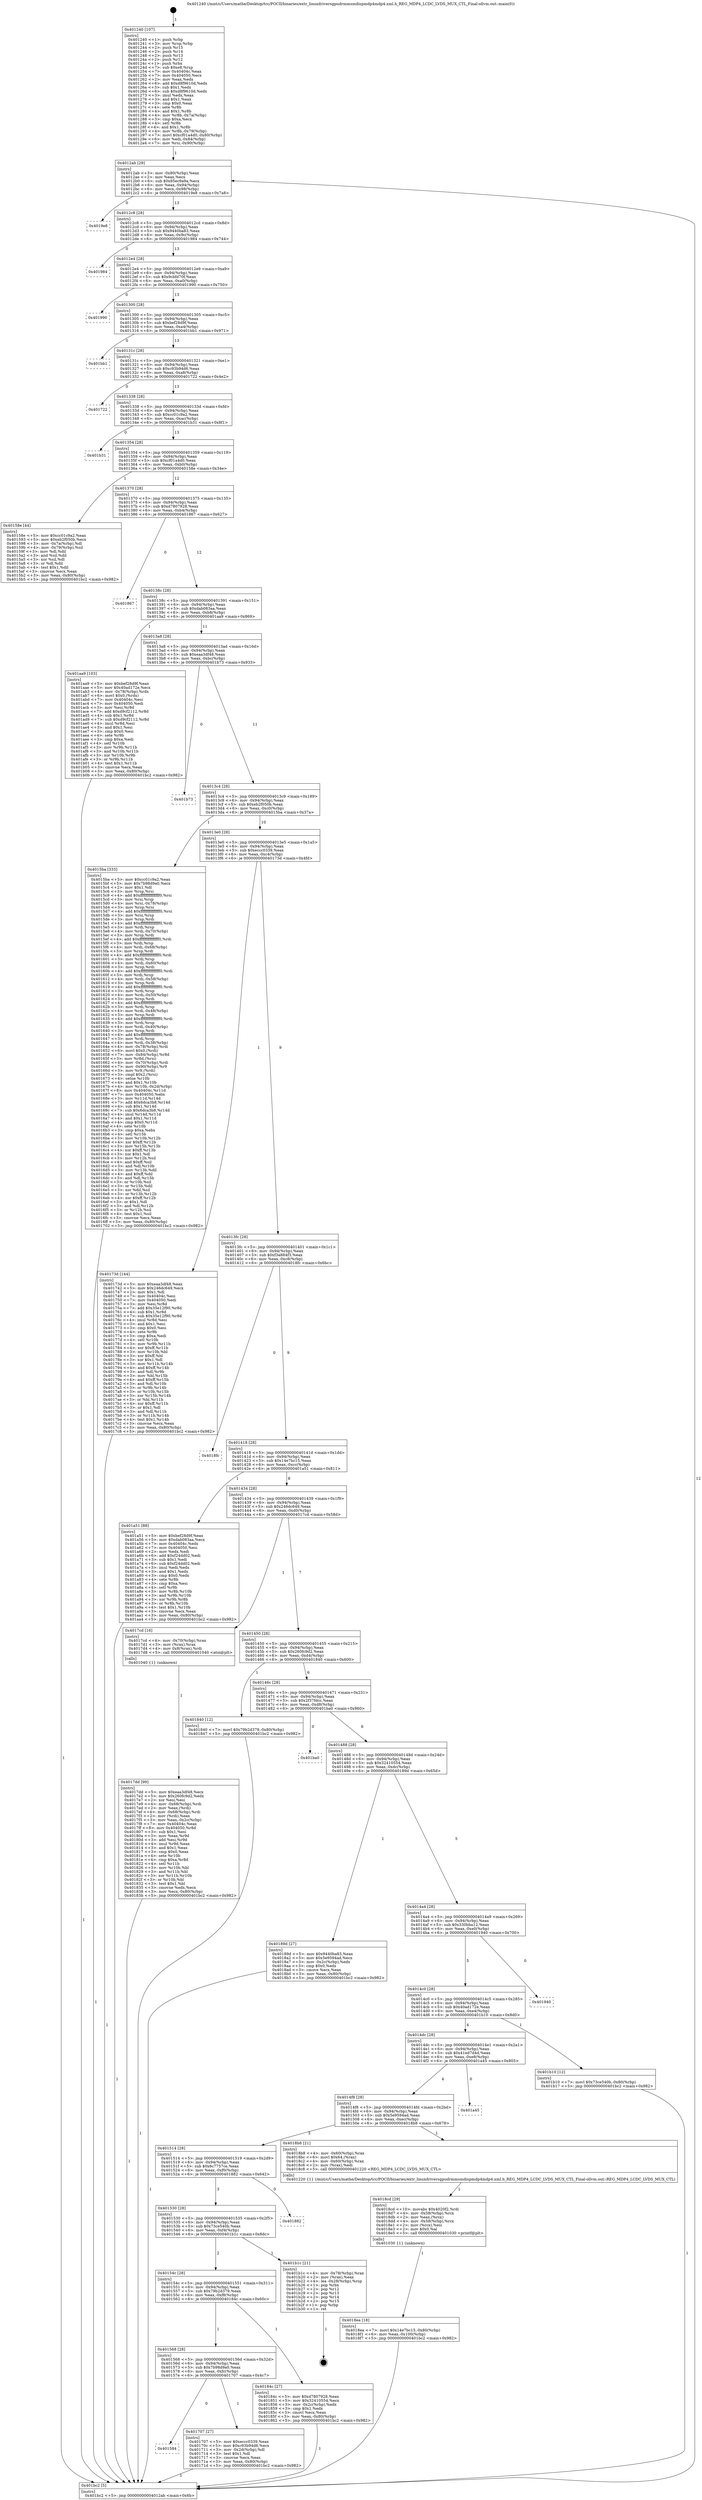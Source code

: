 digraph "0x401240" {
  label = "0x401240 (/mnt/c/Users/mathe/Desktop/tcc/POCII/binaries/extr_linuxdriversgpudrmmsmdispmdp4mdp4.xml.h_REG_MDP4_LCDC_LVDS_MUX_CTL_Final-ollvm.out::main(0))"
  labelloc = "t"
  node[shape=record]

  Entry [label="",width=0.3,height=0.3,shape=circle,fillcolor=black,style=filled]
  "0x4012ab" [label="{
     0x4012ab [29]\l
     | [instrs]\l
     &nbsp;&nbsp;0x4012ab \<+3\>: mov -0x80(%rbp),%eax\l
     &nbsp;&nbsp;0x4012ae \<+2\>: mov %eax,%ecx\l
     &nbsp;&nbsp;0x4012b0 \<+6\>: sub $0x85ec9a9a,%ecx\l
     &nbsp;&nbsp;0x4012b6 \<+6\>: mov %eax,-0x94(%rbp)\l
     &nbsp;&nbsp;0x4012bc \<+6\>: mov %ecx,-0x98(%rbp)\l
     &nbsp;&nbsp;0x4012c2 \<+6\>: je 00000000004019e8 \<main+0x7a8\>\l
  }"]
  "0x4019e8" [label="{
     0x4019e8\l
  }", style=dashed]
  "0x4012c8" [label="{
     0x4012c8 [28]\l
     | [instrs]\l
     &nbsp;&nbsp;0x4012c8 \<+5\>: jmp 00000000004012cd \<main+0x8d\>\l
     &nbsp;&nbsp;0x4012cd \<+6\>: mov -0x94(%rbp),%eax\l
     &nbsp;&nbsp;0x4012d3 \<+5\>: sub $0x9440ba83,%eax\l
     &nbsp;&nbsp;0x4012d8 \<+6\>: mov %eax,-0x9c(%rbp)\l
     &nbsp;&nbsp;0x4012de \<+6\>: je 0000000000401984 \<main+0x744\>\l
  }"]
  Exit [label="",width=0.3,height=0.3,shape=circle,fillcolor=black,style=filled,peripheries=2]
  "0x401984" [label="{
     0x401984\l
  }", style=dashed]
  "0x4012e4" [label="{
     0x4012e4 [28]\l
     | [instrs]\l
     &nbsp;&nbsp;0x4012e4 \<+5\>: jmp 00000000004012e9 \<main+0xa9\>\l
     &nbsp;&nbsp;0x4012e9 \<+6\>: mov -0x94(%rbp),%eax\l
     &nbsp;&nbsp;0x4012ef \<+5\>: sub $0x9cbfd70f,%eax\l
     &nbsp;&nbsp;0x4012f4 \<+6\>: mov %eax,-0xa0(%rbp)\l
     &nbsp;&nbsp;0x4012fa \<+6\>: je 0000000000401990 \<main+0x750\>\l
  }"]
  "0x4018ea" [label="{
     0x4018ea [18]\l
     | [instrs]\l
     &nbsp;&nbsp;0x4018ea \<+7\>: movl $0x14e7bc15,-0x80(%rbp)\l
     &nbsp;&nbsp;0x4018f1 \<+6\>: mov %eax,-0x100(%rbp)\l
     &nbsp;&nbsp;0x4018f7 \<+5\>: jmp 0000000000401bc2 \<main+0x982\>\l
  }"]
  "0x401990" [label="{
     0x401990\l
  }", style=dashed]
  "0x401300" [label="{
     0x401300 [28]\l
     | [instrs]\l
     &nbsp;&nbsp;0x401300 \<+5\>: jmp 0000000000401305 \<main+0xc5\>\l
     &nbsp;&nbsp;0x401305 \<+6\>: mov -0x94(%rbp),%eax\l
     &nbsp;&nbsp;0x40130b \<+5\>: sub $0xbef28d9f,%eax\l
     &nbsp;&nbsp;0x401310 \<+6\>: mov %eax,-0xa4(%rbp)\l
     &nbsp;&nbsp;0x401316 \<+6\>: je 0000000000401bb1 \<main+0x971\>\l
  }"]
  "0x4018cd" [label="{
     0x4018cd [29]\l
     | [instrs]\l
     &nbsp;&nbsp;0x4018cd \<+10\>: movabs $0x4020f2,%rdi\l
     &nbsp;&nbsp;0x4018d7 \<+4\>: mov -0x58(%rbp),%rcx\l
     &nbsp;&nbsp;0x4018db \<+2\>: mov %eax,(%rcx)\l
     &nbsp;&nbsp;0x4018dd \<+4\>: mov -0x58(%rbp),%rcx\l
     &nbsp;&nbsp;0x4018e1 \<+2\>: mov (%rcx),%esi\l
     &nbsp;&nbsp;0x4018e3 \<+2\>: mov $0x0,%al\l
     &nbsp;&nbsp;0x4018e5 \<+5\>: call 0000000000401030 \<printf@plt\>\l
     | [calls]\l
     &nbsp;&nbsp;0x401030 \{1\} (unknown)\l
  }"]
  "0x401bb1" [label="{
     0x401bb1\l
  }", style=dashed]
  "0x40131c" [label="{
     0x40131c [28]\l
     | [instrs]\l
     &nbsp;&nbsp;0x40131c \<+5\>: jmp 0000000000401321 \<main+0xe1\>\l
     &nbsp;&nbsp;0x401321 \<+6\>: mov -0x94(%rbp),%eax\l
     &nbsp;&nbsp;0x401327 \<+5\>: sub $0xc93b94d6,%eax\l
     &nbsp;&nbsp;0x40132c \<+6\>: mov %eax,-0xa8(%rbp)\l
     &nbsp;&nbsp;0x401332 \<+6\>: je 0000000000401722 \<main+0x4e2\>\l
  }"]
  "0x4017dd" [label="{
     0x4017dd [99]\l
     | [instrs]\l
     &nbsp;&nbsp;0x4017dd \<+5\>: mov $0xeaa3df48,%ecx\l
     &nbsp;&nbsp;0x4017e2 \<+5\>: mov $0x260fc9d2,%edx\l
     &nbsp;&nbsp;0x4017e7 \<+2\>: xor %esi,%esi\l
     &nbsp;&nbsp;0x4017e9 \<+4\>: mov -0x68(%rbp),%rdi\l
     &nbsp;&nbsp;0x4017ed \<+2\>: mov %eax,(%rdi)\l
     &nbsp;&nbsp;0x4017ef \<+4\>: mov -0x68(%rbp),%rdi\l
     &nbsp;&nbsp;0x4017f3 \<+2\>: mov (%rdi),%eax\l
     &nbsp;&nbsp;0x4017f5 \<+3\>: mov %eax,-0x2c(%rbp)\l
     &nbsp;&nbsp;0x4017f8 \<+7\>: mov 0x40404c,%eax\l
     &nbsp;&nbsp;0x4017ff \<+8\>: mov 0x404050,%r8d\l
     &nbsp;&nbsp;0x401807 \<+3\>: sub $0x1,%esi\l
     &nbsp;&nbsp;0x40180a \<+3\>: mov %eax,%r9d\l
     &nbsp;&nbsp;0x40180d \<+3\>: add %esi,%r9d\l
     &nbsp;&nbsp;0x401810 \<+4\>: imul %r9d,%eax\l
     &nbsp;&nbsp;0x401814 \<+3\>: and $0x1,%eax\l
     &nbsp;&nbsp;0x401817 \<+3\>: cmp $0x0,%eax\l
     &nbsp;&nbsp;0x40181a \<+4\>: sete %r10b\l
     &nbsp;&nbsp;0x40181e \<+4\>: cmp $0xa,%r8d\l
     &nbsp;&nbsp;0x401822 \<+4\>: setl %r11b\l
     &nbsp;&nbsp;0x401826 \<+3\>: mov %r10b,%bl\l
     &nbsp;&nbsp;0x401829 \<+3\>: and %r11b,%bl\l
     &nbsp;&nbsp;0x40182c \<+3\>: xor %r11b,%r10b\l
     &nbsp;&nbsp;0x40182f \<+3\>: or %r10b,%bl\l
     &nbsp;&nbsp;0x401832 \<+3\>: test $0x1,%bl\l
     &nbsp;&nbsp;0x401835 \<+3\>: cmovne %edx,%ecx\l
     &nbsp;&nbsp;0x401838 \<+3\>: mov %ecx,-0x80(%rbp)\l
     &nbsp;&nbsp;0x40183b \<+5\>: jmp 0000000000401bc2 \<main+0x982\>\l
  }"]
  "0x401722" [label="{
     0x401722\l
  }", style=dashed]
  "0x401338" [label="{
     0x401338 [28]\l
     | [instrs]\l
     &nbsp;&nbsp;0x401338 \<+5\>: jmp 000000000040133d \<main+0xfd\>\l
     &nbsp;&nbsp;0x40133d \<+6\>: mov -0x94(%rbp),%eax\l
     &nbsp;&nbsp;0x401343 \<+5\>: sub $0xcc01c9a2,%eax\l
     &nbsp;&nbsp;0x401348 \<+6\>: mov %eax,-0xac(%rbp)\l
     &nbsp;&nbsp;0x40134e \<+6\>: je 0000000000401b31 \<main+0x8f1\>\l
  }"]
  "0x401584" [label="{
     0x401584\l
  }", style=dashed]
  "0x401b31" [label="{
     0x401b31\l
  }", style=dashed]
  "0x401354" [label="{
     0x401354 [28]\l
     | [instrs]\l
     &nbsp;&nbsp;0x401354 \<+5\>: jmp 0000000000401359 \<main+0x119\>\l
     &nbsp;&nbsp;0x401359 \<+6\>: mov -0x94(%rbp),%eax\l
     &nbsp;&nbsp;0x40135f \<+5\>: sub $0xcf01a4d0,%eax\l
     &nbsp;&nbsp;0x401364 \<+6\>: mov %eax,-0xb0(%rbp)\l
     &nbsp;&nbsp;0x40136a \<+6\>: je 000000000040158e \<main+0x34e\>\l
  }"]
  "0x401707" [label="{
     0x401707 [27]\l
     | [instrs]\l
     &nbsp;&nbsp;0x401707 \<+5\>: mov $0xeccc0339,%eax\l
     &nbsp;&nbsp;0x40170c \<+5\>: mov $0xc93b94d6,%ecx\l
     &nbsp;&nbsp;0x401711 \<+3\>: mov -0x2d(%rbp),%dl\l
     &nbsp;&nbsp;0x401714 \<+3\>: test $0x1,%dl\l
     &nbsp;&nbsp;0x401717 \<+3\>: cmovne %ecx,%eax\l
     &nbsp;&nbsp;0x40171a \<+3\>: mov %eax,-0x80(%rbp)\l
     &nbsp;&nbsp;0x40171d \<+5\>: jmp 0000000000401bc2 \<main+0x982\>\l
  }"]
  "0x40158e" [label="{
     0x40158e [44]\l
     | [instrs]\l
     &nbsp;&nbsp;0x40158e \<+5\>: mov $0xcc01c9a2,%eax\l
     &nbsp;&nbsp;0x401593 \<+5\>: mov $0xeb2f050b,%ecx\l
     &nbsp;&nbsp;0x401598 \<+3\>: mov -0x7a(%rbp),%dl\l
     &nbsp;&nbsp;0x40159b \<+4\>: mov -0x79(%rbp),%sil\l
     &nbsp;&nbsp;0x40159f \<+3\>: mov %dl,%dil\l
     &nbsp;&nbsp;0x4015a2 \<+3\>: and %sil,%dil\l
     &nbsp;&nbsp;0x4015a5 \<+3\>: xor %sil,%dl\l
     &nbsp;&nbsp;0x4015a8 \<+3\>: or %dl,%dil\l
     &nbsp;&nbsp;0x4015ab \<+4\>: test $0x1,%dil\l
     &nbsp;&nbsp;0x4015af \<+3\>: cmovne %ecx,%eax\l
     &nbsp;&nbsp;0x4015b2 \<+3\>: mov %eax,-0x80(%rbp)\l
     &nbsp;&nbsp;0x4015b5 \<+5\>: jmp 0000000000401bc2 \<main+0x982\>\l
  }"]
  "0x401370" [label="{
     0x401370 [28]\l
     | [instrs]\l
     &nbsp;&nbsp;0x401370 \<+5\>: jmp 0000000000401375 \<main+0x135\>\l
     &nbsp;&nbsp;0x401375 \<+6\>: mov -0x94(%rbp),%eax\l
     &nbsp;&nbsp;0x40137b \<+5\>: sub $0xd7807928,%eax\l
     &nbsp;&nbsp;0x401380 \<+6\>: mov %eax,-0xb4(%rbp)\l
     &nbsp;&nbsp;0x401386 \<+6\>: je 0000000000401867 \<main+0x627\>\l
  }"]
  "0x401bc2" [label="{
     0x401bc2 [5]\l
     | [instrs]\l
     &nbsp;&nbsp;0x401bc2 \<+5\>: jmp 00000000004012ab \<main+0x6b\>\l
  }"]
  "0x401240" [label="{
     0x401240 [107]\l
     | [instrs]\l
     &nbsp;&nbsp;0x401240 \<+1\>: push %rbp\l
     &nbsp;&nbsp;0x401241 \<+3\>: mov %rsp,%rbp\l
     &nbsp;&nbsp;0x401244 \<+2\>: push %r15\l
     &nbsp;&nbsp;0x401246 \<+2\>: push %r14\l
     &nbsp;&nbsp;0x401248 \<+2\>: push %r13\l
     &nbsp;&nbsp;0x40124a \<+2\>: push %r12\l
     &nbsp;&nbsp;0x40124c \<+1\>: push %rbx\l
     &nbsp;&nbsp;0x40124d \<+7\>: sub $0xe8,%rsp\l
     &nbsp;&nbsp;0x401254 \<+7\>: mov 0x40404c,%eax\l
     &nbsp;&nbsp;0x40125b \<+7\>: mov 0x404050,%ecx\l
     &nbsp;&nbsp;0x401262 \<+2\>: mov %eax,%edx\l
     &nbsp;&nbsp;0x401264 \<+6\>: add $0xd8f9610d,%edx\l
     &nbsp;&nbsp;0x40126a \<+3\>: sub $0x1,%edx\l
     &nbsp;&nbsp;0x40126d \<+6\>: sub $0xd8f9610d,%edx\l
     &nbsp;&nbsp;0x401273 \<+3\>: imul %edx,%eax\l
     &nbsp;&nbsp;0x401276 \<+3\>: and $0x1,%eax\l
     &nbsp;&nbsp;0x401279 \<+3\>: cmp $0x0,%eax\l
     &nbsp;&nbsp;0x40127c \<+4\>: sete %r8b\l
     &nbsp;&nbsp;0x401280 \<+4\>: and $0x1,%r8b\l
     &nbsp;&nbsp;0x401284 \<+4\>: mov %r8b,-0x7a(%rbp)\l
     &nbsp;&nbsp;0x401288 \<+3\>: cmp $0xa,%ecx\l
     &nbsp;&nbsp;0x40128b \<+4\>: setl %r8b\l
     &nbsp;&nbsp;0x40128f \<+4\>: and $0x1,%r8b\l
     &nbsp;&nbsp;0x401293 \<+4\>: mov %r8b,-0x79(%rbp)\l
     &nbsp;&nbsp;0x401297 \<+7\>: movl $0xcf01a4d0,-0x80(%rbp)\l
     &nbsp;&nbsp;0x40129e \<+6\>: mov %edi,-0x84(%rbp)\l
     &nbsp;&nbsp;0x4012a4 \<+7\>: mov %rsi,-0x90(%rbp)\l
  }"]
  "0x401568" [label="{
     0x401568 [28]\l
     | [instrs]\l
     &nbsp;&nbsp;0x401568 \<+5\>: jmp 000000000040156d \<main+0x32d\>\l
     &nbsp;&nbsp;0x40156d \<+6\>: mov -0x94(%rbp),%eax\l
     &nbsp;&nbsp;0x401573 \<+5\>: sub $0x7b98d9a0,%eax\l
     &nbsp;&nbsp;0x401578 \<+6\>: mov %eax,-0xfc(%rbp)\l
     &nbsp;&nbsp;0x40157e \<+6\>: je 0000000000401707 \<main+0x4c7\>\l
  }"]
  "0x401867" [label="{
     0x401867\l
  }", style=dashed]
  "0x40138c" [label="{
     0x40138c [28]\l
     | [instrs]\l
     &nbsp;&nbsp;0x40138c \<+5\>: jmp 0000000000401391 \<main+0x151\>\l
     &nbsp;&nbsp;0x401391 \<+6\>: mov -0x94(%rbp),%eax\l
     &nbsp;&nbsp;0x401397 \<+5\>: sub $0xdab083aa,%eax\l
     &nbsp;&nbsp;0x40139c \<+6\>: mov %eax,-0xb8(%rbp)\l
     &nbsp;&nbsp;0x4013a2 \<+6\>: je 0000000000401aa9 \<main+0x869\>\l
  }"]
  "0x40184c" [label="{
     0x40184c [27]\l
     | [instrs]\l
     &nbsp;&nbsp;0x40184c \<+5\>: mov $0xd7807928,%eax\l
     &nbsp;&nbsp;0x401851 \<+5\>: mov $0x32410554,%ecx\l
     &nbsp;&nbsp;0x401856 \<+3\>: mov -0x2c(%rbp),%edx\l
     &nbsp;&nbsp;0x401859 \<+3\>: cmp $0x1,%edx\l
     &nbsp;&nbsp;0x40185c \<+3\>: cmovl %ecx,%eax\l
     &nbsp;&nbsp;0x40185f \<+3\>: mov %eax,-0x80(%rbp)\l
     &nbsp;&nbsp;0x401862 \<+5\>: jmp 0000000000401bc2 \<main+0x982\>\l
  }"]
  "0x401aa9" [label="{
     0x401aa9 [103]\l
     | [instrs]\l
     &nbsp;&nbsp;0x401aa9 \<+5\>: mov $0xbef28d9f,%eax\l
     &nbsp;&nbsp;0x401aae \<+5\>: mov $0x40ad172e,%ecx\l
     &nbsp;&nbsp;0x401ab3 \<+4\>: mov -0x78(%rbp),%rdx\l
     &nbsp;&nbsp;0x401ab7 \<+6\>: movl $0x0,(%rdx)\l
     &nbsp;&nbsp;0x401abd \<+7\>: mov 0x40404c,%esi\l
     &nbsp;&nbsp;0x401ac4 \<+7\>: mov 0x404050,%edi\l
     &nbsp;&nbsp;0x401acb \<+3\>: mov %esi,%r8d\l
     &nbsp;&nbsp;0x401ace \<+7\>: add $0xd9cf2112,%r8d\l
     &nbsp;&nbsp;0x401ad5 \<+4\>: sub $0x1,%r8d\l
     &nbsp;&nbsp;0x401ad9 \<+7\>: sub $0xd9cf2112,%r8d\l
     &nbsp;&nbsp;0x401ae0 \<+4\>: imul %r8d,%esi\l
     &nbsp;&nbsp;0x401ae4 \<+3\>: and $0x1,%esi\l
     &nbsp;&nbsp;0x401ae7 \<+3\>: cmp $0x0,%esi\l
     &nbsp;&nbsp;0x401aea \<+4\>: sete %r9b\l
     &nbsp;&nbsp;0x401aee \<+3\>: cmp $0xa,%edi\l
     &nbsp;&nbsp;0x401af1 \<+4\>: setl %r10b\l
     &nbsp;&nbsp;0x401af5 \<+3\>: mov %r9b,%r11b\l
     &nbsp;&nbsp;0x401af8 \<+3\>: and %r10b,%r11b\l
     &nbsp;&nbsp;0x401afb \<+3\>: xor %r10b,%r9b\l
     &nbsp;&nbsp;0x401afe \<+3\>: or %r9b,%r11b\l
     &nbsp;&nbsp;0x401b01 \<+4\>: test $0x1,%r11b\l
     &nbsp;&nbsp;0x401b05 \<+3\>: cmovne %ecx,%eax\l
     &nbsp;&nbsp;0x401b08 \<+3\>: mov %eax,-0x80(%rbp)\l
     &nbsp;&nbsp;0x401b0b \<+5\>: jmp 0000000000401bc2 \<main+0x982\>\l
  }"]
  "0x4013a8" [label="{
     0x4013a8 [28]\l
     | [instrs]\l
     &nbsp;&nbsp;0x4013a8 \<+5\>: jmp 00000000004013ad \<main+0x16d\>\l
     &nbsp;&nbsp;0x4013ad \<+6\>: mov -0x94(%rbp),%eax\l
     &nbsp;&nbsp;0x4013b3 \<+5\>: sub $0xeaa3df48,%eax\l
     &nbsp;&nbsp;0x4013b8 \<+6\>: mov %eax,-0xbc(%rbp)\l
     &nbsp;&nbsp;0x4013be \<+6\>: je 0000000000401b73 \<main+0x933\>\l
  }"]
  "0x40154c" [label="{
     0x40154c [28]\l
     | [instrs]\l
     &nbsp;&nbsp;0x40154c \<+5\>: jmp 0000000000401551 \<main+0x311\>\l
     &nbsp;&nbsp;0x401551 \<+6\>: mov -0x94(%rbp),%eax\l
     &nbsp;&nbsp;0x401557 \<+5\>: sub $0x79b2d379,%eax\l
     &nbsp;&nbsp;0x40155c \<+6\>: mov %eax,-0xf8(%rbp)\l
     &nbsp;&nbsp;0x401562 \<+6\>: je 000000000040184c \<main+0x60c\>\l
  }"]
  "0x401b73" [label="{
     0x401b73\l
  }", style=dashed]
  "0x4013c4" [label="{
     0x4013c4 [28]\l
     | [instrs]\l
     &nbsp;&nbsp;0x4013c4 \<+5\>: jmp 00000000004013c9 \<main+0x189\>\l
     &nbsp;&nbsp;0x4013c9 \<+6\>: mov -0x94(%rbp),%eax\l
     &nbsp;&nbsp;0x4013cf \<+5\>: sub $0xeb2f050b,%eax\l
     &nbsp;&nbsp;0x4013d4 \<+6\>: mov %eax,-0xc0(%rbp)\l
     &nbsp;&nbsp;0x4013da \<+6\>: je 00000000004015ba \<main+0x37a\>\l
  }"]
  "0x401b1c" [label="{
     0x401b1c [21]\l
     | [instrs]\l
     &nbsp;&nbsp;0x401b1c \<+4\>: mov -0x78(%rbp),%rax\l
     &nbsp;&nbsp;0x401b20 \<+2\>: mov (%rax),%eax\l
     &nbsp;&nbsp;0x401b22 \<+4\>: lea -0x28(%rbp),%rsp\l
     &nbsp;&nbsp;0x401b26 \<+1\>: pop %rbx\l
     &nbsp;&nbsp;0x401b27 \<+2\>: pop %r12\l
     &nbsp;&nbsp;0x401b29 \<+2\>: pop %r13\l
     &nbsp;&nbsp;0x401b2b \<+2\>: pop %r14\l
     &nbsp;&nbsp;0x401b2d \<+2\>: pop %r15\l
     &nbsp;&nbsp;0x401b2f \<+1\>: pop %rbp\l
     &nbsp;&nbsp;0x401b30 \<+1\>: ret\l
  }"]
  "0x4015ba" [label="{
     0x4015ba [333]\l
     | [instrs]\l
     &nbsp;&nbsp;0x4015ba \<+5\>: mov $0xcc01c9a2,%eax\l
     &nbsp;&nbsp;0x4015bf \<+5\>: mov $0x7b98d9a0,%ecx\l
     &nbsp;&nbsp;0x4015c4 \<+2\>: mov $0x1,%dl\l
     &nbsp;&nbsp;0x4015c6 \<+3\>: mov %rsp,%rsi\l
     &nbsp;&nbsp;0x4015c9 \<+4\>: add $0xfffffffffffffff0,%rsi\l
     &nbsp;&nbsp;0x4015cd \<+3\>: mov %rsi,%rsp\l
     &nbsp;&nbsp;0x4015d0 \<+4\>: mov %rsi,-0x78(%rbp)\l
     &nbsp;&nbsp;0x4015d4 \<+3\>: mov %rsp,%rsi\l
     &nbsp;&nbsp;0x4015d7 \<+4\>: add $0xfffffffffffffff0,%rsi\l
     &nbsp;&nbsp;0x4015db \<+3\>: mov %rsi,%rsp\l
     &nbsp;&nbsp;0x4015de \<+3\>: mov %rsp,%rdi\l
     &nbsp;&nbsp;0x4015e1 \<+4\>: add $0xfffffffffffffff0,%rdi\l
     &nbsp;&nbsp;0x4015e5 \<+3\>: mov %rdi,%rsp\l
     &nbsp;&nbsp;0x4015e8 \<+4\>: mov %rdi,-0x70(%rbp)\l
     &nbsp;&nbsp;0x4015ec \<+3\>: mov %rsp,%rdi\l
     &nbsp;&nbsp;0x4015ef \<+4\>: add $0xfffffffffffffff0,%rdi\l
     &nbsp;&nbsp;0x4015f3 \<+3\>: mov %rdi,%rsp\l
     &nbsp;&nbsp;0x4015f6 \<+4\>: mov %rdi,-0x68(%rbp)\l
     &nbsp;&nbsp;0x4015fa \<+3\>: mov %rsp,%rdi\l
     &nbsp;&nbsp;0x4015fd \<+4\>: add $0xfffffffffffffff0,%rdi\l
     &nbsp;&nbsp;0x401601 \<+3\>: mov %rdi,%rsp\l
     &nbsp;&nbsp;0x401604 \<+4\>: mov %rdi,-0x60(%rbp)\l
     &nbsp;&nbsp;0x401608 \<+3\>: mov %rsp,%rdi\l
     &nbsp;&nbsp;0x40160b \<+4\>: add $0xfffffffffffffff0,%rdi\l
     &nbsp;&nbsp;0x40160f \<+3\>: mov %rdi,%rsp\l
     &nbsp;&nbsp;0x401612 \<+4\>: mov %rdi,-0x58(%rbp)\l
     &nbsp;&nbsp;0x401616 \<+3\>: mov %rsp,%rdi\l
     &nbsp;&nbsp;0x401619 \<+4\>: add $0xfffffffffffffff0,%rdi\l
     &nbsp;&nbsp;0x40161d \<+3\>: mov %rdi,%rsp\l
     &nbsp;&nbsp;0x401620 \<+4\>: mov %rdi,-0x50(%rbp)\l
     &nbsp;&nbsp;0x401624 \<+3\>: mov %rsp,%rdi\l
     &nbsp;&nbsp;0x401627 \<+4\>: add $0xfffffffffffffff0,%rdi\l
     &nbsp;&nbsp;0x40162b \<+3\>: mov %rdi,%rsp\l
     &nbsp;&nbsp;0x40162e \<+4\>: mov %rdi,-0x48(%rbp)\l
     &nbsp;&nbsp;0x401632 \<+3\>: mov %rsp,%rdi\l
     &nbsp;&nbsp;0x401635 \<+4\>: add $0xfffffffffffffff0,%rdi\l
     &nbsp;&nbsp;0x401639 \<+3\>: mov %rdi,%rsp\l
     &nbsp;&nbsp;0x40163c \<+4\>: mov %rdi,-0x40(%rbp)\l
     &nbsp;&nbsp;0x401640 \<+3\>: mov %rsp,%rdi\l
     &nbsp;&nbsp;0x401643 \<+4\>: add $0xfffffffffffffff0,%rdi\l
     &nbsp;&nbsp;0x401647 \<+3\>: mov %rdi,%rsp\l
     &nbsp;&nbsp;0x40164a \<+4\>: mov %rdi,-0x38(%rbp)\l
     &nbsp;&nbsp;0x40164e \<+4\>: mov -0x78(%rbp),%rdi\l
     &nbsp;&nbsp;0x401652 \<+6\>: movl $0x0,(%rdi)\l
     &nbsp;&nbsp;0x401658 \<+7\>: mov -0x84(%rbp),%r8d\l
     &nbsp;&nbsp;0x40165f \<+3\>: mov %r8d,(%rsi)\l
     &nbsp;&nbsp;0x401662 \<+4\>: mov -0x70(%rbp),%rdi\l
     &nbsp;&nbsp;0x401666 \<+7\>: mov -0x90(%rbp),%r9\l
     &nbsp;&nbsp;0x40166d \<+3\>: mov %r9,(%rdi)\l
     &nbsp;&nbsp;0x401670 \<+3\>: cmpl $0x2,(%rsi)\l
     &nbsp;&nbsp;0x401673 \<+4\>: setne %r10b\l
     &nbsp;&nbsp;0x401677 \<+4\>: and $0x1,%r10b\l
     &nbsp;&nbsp;0x40167b \<+4\>: mov %r10b,-0x2d(%rbp)\l
     &nbsp;&nbsp;0x40167f \<+8\>: mov 0x40404c,%r11d\l
     &nbsp;&nbsp;0x401687 \<+7\>: mov 0x404050,%ebx\l
     &nbsp;&nbsp;0x40168e \<+3\>: mov %r11d,%r14d\l
     &nbsp;&nbsp;0x401691 \<+7\>: add $0x6dca3b8,%r14d\l
     &nbsp;&nbsp;0x401698 \<+4\>: sub $0x1,%r14d\l
     &nbsp;&nbsp;0x40169c \<+7\>: sub $0x6dca3b8,%r14d\l
     &nbsp;&nbsp;0x4016a3 \<+4\>: imul %r14d,%r11d\l
     &nbsp;&nbsp;0x4016a7 \<+4\>: and $0x1,%r11d\l
     &nbsp;&nbsp;0x4016ab \<+4\>: cmp $0x0,%r11d\l
     &nbsp;&nbsp;0x4016af \<+4\>: sete %r10b\l
     &nbsp;&nbsp;0x4016b3 \<+3\>: cmp $0xa,%ebx\l
     &nbsp;&nbsp;0x4016b6 \<+4\>: setl %r15b\l
     &nbsp;&nbsp;0x4016ba \<+3\>: mov %r10b,%r12b\l
     &nbsp;&nbsp;0x4016bd \<+4\>: xor $0xff,%r12b\l
     &nbsp;&nbsp;0x4016c1 \<+3\>: mov %r15b,%r13b\l
     &nbsp;&nbsp;0x4016c4 \<+4\>: xor $0xff,%r13b\l
     &nbsp;&nbsp;0x4016c8 \<+3\>: xor $0x1,%dl\l
     &nbsp;&nbsp;0x4016cb \<+3\>: mov %r12b,%sil\l
     &nbsp;&nbsp;0x4016ce \<+4\>: and $0xff,%sil\l
     &nbsp;&nbsp;0x4016d2 \<+3\>: and %dl,%r10b\l
     &nbsp;&nbsp;0x4016d5 \<+3\>: mov %r13b,%dil\l
     &nbsp;&nbsp;0x4016d8 \<+4\>: and $0xff,%dil\l
     &nbsp;&nbsp;0x4016dc \<+3\>: and %dl,%r15b\l
     &nbsp;&nbsp;0x4016df \<+3\>: or %r10b,%sil\l
     &nbsp;&nbsp;0x4016e2 \<+3\>: or %r15b,%dil\l
     &nbsp;&nbsp;0x4016e5 \<+3\>: xor %dil,%sil\l
     &nbsp;&nbsp;0x4016e8 \<+3\>: or %r13b,%r12b\l
     &nbsp;&nbsp;0x4016eb \<+4\>: xor $0xff,%r12b\l
     &nbsp;&nbsp;0x4016ef \<+3\>: or $0x1,%dl\l
     &nbsp;&nbsp;0x4016f2 \<+3\>: and %dl,%r12b\l
     &nbsp;&nbsp;0x4016f5 \<+3\>: or %r12b,%sil\l
     &nbsp;&nbsp;0x4016f8 \<+4\>: test $0x1,%sil\l
     &nbsp;&nbsp;0x4016fc \<+3\>: cmovne %ecx,%eax\l
     &nbsp;&nbsp;0x4016ff \<+3\>: mov %eax,-0x80(%rbp)\l
     &nbsp;&nbsp;0x401702 \<+5\>: jmp 0000000000401bc2 \<main+0x982\>\l
  }"]
  "0x4013e0" [label="{
     0x4013e0 [28]\l
     | [instrs]\l
     &nbsp;&nbsp;0x4013e0 \<+5\>: jmp 00000000004013e5 \<main+0x1a5\>\l
     &nbsp;&nbsp;0x4013e5 \<+6\>: mov -0x94(%rbp),%eax\l
     &nbsp;&nbsp;0x4013eb \<+5\>: sub $0xeccc0339,%eax\l
     &nbsp;&nbsp;0x4013f0 \<+6\>: mov %eax,-0xc4(%rbp)\l
     &nbsp;&nbsp;0x4013f6 \<+6\>: je 000000000040173d \<main+0x4fd\>\l
  }"]
  "0x401530" [label="{
     0x401530 [28]\l
     | [instrs]\l
     &nbsp;&nbsp;0x401530 \<+5\>: jmp 0000000000401535 \<main+0x2f5\>\l
     &nbsp;&nbsp;0x401535 \<+6\>: mov -0x94(%rbp),%eax\l
     &nbsp;&nbsp;0x40153b \<+5\>: sub $0x73ce540b,%eax\l
     &nbsp;&nbsp;0x401540 \<+6\>: mov %eax,-0xf4(%rbp)\l
     &nbsp;&nbsp;0x401546 \<+6\>: je 0000000000401b1c \<main+0x8dc\>\l
  }"]
  "0x401882" [label="{
     0x401882\l
  }", style=dashed]
  "0x40173d" [label="{
     0x40173d [144]\l
     | [instrs]\l
     &nbsp;&nbsp;0x40173d \<+5\>: mov $0xeaa3df48,%eax\l
     &nbsp;&nbsp;0x401742 \<+5\>: mov $0x246dc649,%ecx\l
     &nbsp;&nbsp;0x401747 \<+2\>: mov $0x1,%dl\l
     &nbsp;&nbsp;0x401749 \<+7\>: mov 0x40404c,%esi\l
     &nbsp;&nbsp;0x401750 \<+7\>: mov 0x404050,%edi\l
     &nbsp;&nbsp;0x401757 \<+3\>: mov %esi,%r8d\l
     &nbsp;&nbsp;0x40175a \<+7\>: add $0x35e12f90,%r8d\l
     &nbsp;&nbsp;0x401761 \<+4\>: sub $0x1,%r8d\l
     &nbsp;&nbsp;0x401765 \<+7\>: sub $0x35e12f90,%r8d\l
     &nbsp;&nbsp;0x40176c \<+4\>: imul %r8d,%esi\l
     &nbsp;&nbsp;0x401770 \<+3\>: and $0x1,%esi\l
     &nbsp;&nbsp;0x401773 \<+3\>: cmp $0x0,%esi\l
     &nbsp;&nbsp;0x401776 \<+4\>: sete %r9b\l
     &nbsp;&nbsp;0x40177a \<+3\>: cmp $0xa,%edi\l
     &nbsp;&nbsp;0x40177d \<+4\>: setl %r10b\l
     &nbsp;&nbsp;0x401781 \<+3\>: mov %r9b,%r11b\l
     &nbsp;&nbsp;0x401784 \<+4\>: xor $0xff,%r11b\l
     &nbsp;&nbsp;0x401788 \<+3\>: mov %r10b,%bl\l
     &nbsp;&nbsp;0x40178b \<+3\>: xor $0xff,%bl\l
     &nbsp;&nbsp;0x40178e \<+3\>: xor $0x1,%dl\l
     &nbsp;&nbsp;0x401791 \<+3\>: mov %r11b,%r14b\l
     &nbsp;&nbsp;0x401794 \<+4\>: and $0xff,%r14b\l
     &nbsp;&nbsp;0x401798 \<+3\>: and %dl,%r9b\l
     &nbsp;&nbsp;0x40179b \<+3\>: mov %bl,%r15b\l
     &nbsp;&nbsp;0x40179e \<+4\>: and $0xff,%r15b\l
     &nbsp;&nbsp;0x4017a2 \<+3\>: and %dl,%r10b\l
     &nbsp;&nbsp;0x4017a5 \<+3\>: or %r9b,%r14b\l
     &nbsp;&nbsp;0x4017a8 \<+3\>: or %r10b,%r15b\l
     &nbsp;&nbsp;0x4017ab \<+3\>: xor %r15b,%r14b\l
     &nbsp;&nbsp;0x4017ae \<+3\>: or %bl,%r11b\l
     &nbsp;&nbsp;0x4017b1 \<+4\>: xor $0xff,%r11b\l
     &nbsp;&nbsp;0x4017b5 \<+3\>: or $0x1,%dl\l
     &nbsp;&nbsp;0x4017b8 \<+3\>: and %dl,%r11b\l
     &nbsp;&nbsp;0x4017bb \<+3\>: or %r11b,%r14b\l
     &nbsp;&nbsp;0x4017be \<+4\>: test $0x1,%r14b\l
     &nbsp;&nbsp;0x4017c2 \<+3\>: cmovne %ecx,%eax\l
     &nbsp;&nbsp;0x4017c5 \<+3\>: mov %eax,-0x80(%rbp)\l
     &nbsp;&nbsp;0x4017c8 \<+5\>: jmp 0000000000401bc2 \<main+0x982\>\l
  }"]
  "0x4013fc" [label="{
     0x4013fc [28]\l
     | [instrs]\l
     &nbsp;&nbsp;0x4013fc \<+5\>: jmp 0000000000401401 \<main+0x1c1\>\l
     &nbsp;&nbsp;0x401401 \<+6\>: mov -0x94(%rbp),%eax\l
     &nbsp;&nbsp;0x401407 \<+5\>: sub $0xf3a884f3,%eax\l
     &nbsp;&nbsp;0x40140c \<+6\>: mov %eax,-0xc8(%rbp)\l
     &nbsp;&nbsp;0x401412 \<+6\>: je 00000000004018fc \<main+0x6bc\>\l
  }"]
  "0x401514" [label="{
     0x401514 [28]\l
     | [instrs]\l
     &nbsp;&nbsp;0x401514 \<+5\>: jmp 0000000000401519 \<main+0x2d9\>\l
     &nbsp;&nbsp;0x401519 \<+6\>: mov -0x94(%rbp),%eax\l
     &nbsp;&nbsp;0x40151f \<+5\>: sub $0x6c7757ce,%eax\l
     &nbsp;&nbsp;0x401524 \<+6\>: mov %eax,-0xf0(%rbp)\l
     &nbsp;&nbsp;0x40152a \<+6\>: je 0000000000401882 \<main+0x642\>\l
  }"]
  "0x4018fc" [label="{
     0x4018fc\l
  }", style=dashed]
  "0x401418" [label="{
     0x401418 [28]\l
     | [instrs]\l
     &nbsp;&nbsp;0x401418 \<+5\>: jmp 000000000040141d \<main+0x1dd\>\l
     &nbsp;&nbsp;0x40141d \<+6\>: mov -0x94(%rbp),%eax\l
     &nbsp;&nbsp;0x401423 \<+5\>: sub $0x14e7bc15,%eax\l
     &nbsp;&nbsp;0x401428 \<+6\>: mov %eax,-0xcc(%rbp)\l
     &nbsp;&nbsp;0x40142e \<+6\>: je 0000000000401a51 \<main+0x811\>\l
  }"]
  "0x4018b8" [label="{
     0x4018b8 [21]\l
     | [instrs]\l
     &nbsp;&nbsp;0x4018b8 \<+4\>: mov -0x60(%rbp),%rax\l
     &nbsp;&nbsp;0x4018bc \<+6\>: movl $0x64,(%rax)\l
     &nbsp;&nbsp;0x4018c2 \<+4\>: mov -0x60(%rbp),%rax\l
     &nbsp;&nbsp;0x4018c6 \<+2\>: mov (%rax),%edi\l
     &nbsp;&nbsp;0x4018c8 \<+5\>: call 0000000000401220 \<REG_MDP4_LCDC_LVDS_MUX_CTL\>\l
     | [calls]\l
     &nbsp;&nbsp;0x401220 \{1\} (/mnt/c/Users/mathe/Desktop/tcc/POCII/binaries/extr_linuxdriversgpudrmmsmdispmdp4mdp4.xml.h_REG_MDP4_LCDC_LVDS_MUX_CTL_Final-ollvm.out::REG_MDP4_LCDC_LVDS_MUX_CTL)\l
  }"]
  "0x401a51" [label="{
     0x401a51 [88]\l
     | [instrs]\l
     &nbsp;&nbsp;0x401a51 \<+5\>: mov $0xbef28d9f,%eax\l
     &nbsp;&nbsp;0x401a56 \<+5\>: mov $0xdab083aa,%ecx\l
     &nbsp;&nbsp;0x401a5b \<+7\>: mov 0x40404c,%edx\l
     &nbsp;&nbsp;0x401a62 \<+7\>: mov 0x404050,%esi\l
     &nbsp;&nbsp;0x401a69 \<+2\>: mov %edx,%edi\l
     &nbsp;&nbsp;0x401a6b \<+6\>: add $0xf24dd02,%edi\l
     &nbsp;&nbsp;0x401a71 \<+3\>: sub $0x1,%edi\l
     &nbsp;&nbsp;0x401a74 \<+6\>: sub $0xf24dd02,%edi\l
     &nbsp;&nbsp;0x401a7a \<+3\>: imul %edi,%edx\l
     &nbsp;&nbsp;0x401a7d \<+3\>: and $0x1,%edx\l
     &nbsp;&nbsp;0x401a80 \<+3\>: cmp $0x0,%edx\l
     &nbsp;&nbsp;0x401a83 \<+4\>: sete %r8b\l
     &nbsp;&nbsp;0x401a87 \<+3\>: cmp $0xa,%esi\l
     &nbsp;&nbsp;0x401a8a \<+4\>: setl %r9b\l
     &nbsp;&nbsp;0x401a8e \<+3\>: mov %r8b,%r10b\l
     &nbsp;&nbsp;0x401a91 \<+3\>: and %r9b,%r10b\l
     &nbsp;&nbsp;0x401a94 \<+3\>: xor %r9b,%r8b\l
     &nbsp;&nbsp;0x401a97 \<+3\>: or %r8b,%r10b\l
     &nbsp;&nbsp;0x401a9a \<+4\>: test $0x1,%r10b\l
     &nbsp;&nbsp;0x401a9e \<+3\>: cmovne %ecx,%eax\l
     &nbsp;&nbsp;0x401aa1 \<+3\>: mov %eax,-0x80(%rbp)\l
     &nbsp;&nbsp;0x401aa4 \<+5\>: jmp 0000000000401bc2 \<main+0x982\>\l
  }"]
  "0x401434" [label="{
     0x401434 [28]\l
     | [instrs]\l
     &nbsp;&nbsp;0x401434 \<+5\>: jmp 0000000000401439 \<main+0x1f9\>\l
     &nbsp;&nbsp;0x401439 \<+6\>: mov -0x94(%rbp),%eax\l
     &nbsp;&nbsp;0x40143f \<+5\>: sub $0x246dc649,%eax\l
     &nbsp;&nbsp;0x401444 \<+6\>: mov %eax,-0xd0(%rbp)\l
     &nbsp;&nbsp;0x40144a \<+6\>: je 00000000004017cd \<main+0x58d\>\l
  }"]
  "0x4014f8" [label="{
     0x4014f8 [28]\l
     | [instrs]\l
     &nbsp;&nbsp;0x4014f8 \<+5\>: jmp 00000000004014fd \<main+0x2bd\>\l
     &nbsp;&nbsp;0x4014fd \<+6\>: mov -0x94(%rbp),%eax\l
     &nbsp;&nbsp;0x401503 \<+5\>: sub $0x5e9594ad,%eax\l
     &nbsp;&nbsp;0x401508 \<+6\>: mov %eax,-0xec(%rbp)\l
     &nbsp;&nbsp;0x40150e \<+6\>: je 00000000004018b8 \<main+0x678\>\l
  }"]
  "0x4017cd" [label="{
     0x4017cd [16]\l
     | [instrs]\l
     &nbsp;&nbsp;0x4017cd \<+4\>: mov -0x70(%rbp),%rax\l
     &nbsp;&nbsp;0x4017d1 \<+3\>: mov (%rax),%rax\l
     &nbsp;&nbsp;0x4017d4 \<+4\>: mov 0x8(%rax),%rdi\l
     &nbsp;&nbsp;0x4017d8 \<+5\>: call 0000000000401040 \<atoi@plt\>\l
     | [calls]\l
     &nbsp;&nbsp;0x401040 \{1\} (unknown)\l
  }"]
  "0x401450" [label="{
     0x401450 [28]\l
     | [instrs]\l
     &nbsp;&nbsp;0x401450 \<+5\>: jmp 0000000000401455 \<main+0x215\>\l
     &nbsp;&nbsp;0x401455 \<+6\>: mov -0x94(%rbp),%eax\l
     &nbsp;&nbsp;0x40145b \<+5\>: sub $0x260fc9d2,%eax\l
     &nbsp;&nbsp;0x401460 \<+6\>: mov %eax,-0xd4(%rbp)\l
     &nbsp;&nbsp;0x401466 \<+6\>: je 0000000000401840 \<main+0x600\>\l
  }"]
  "0x401a45" [label="{
     0x401a45\l
  }", style=dashed]
  "0x401840" [label="{
     0x401840 [12]\l
     | [instrs]\l
     &nbsp;&nbsp;0x401840 \<+7\>: movl $0x79b2d379,-0x80(%rbp)\l
     &nbsp;&nbsp;0x401847 \<+5\>: jmp 0000000000401bc2 \<main+0x982\>\l
  }"]
  "0x40146c" [label="{
     0x40146c [28]\l
     | [instrs]\l
     &nbsp;&nbsp;0x40146c \<+5\>: jmp 0000000000401471 \<main+0x231\>\l
     &nbsp;&nbsp;0x401471 \<+6\>: mov -0x94(%rbp),%eax\l
     &nbsp;&nbsp;0x401477 \<+5\>: sub $0x2f37fdcc,%eax\l
     &nbsp;&nbsp;0x40147c \<+6\>: mov %eax,-0xd8(%rbp)\l
     &nbsp;&nbsp;0x401482 \<+6\>: je 0000000000401ba0 \<main+0x960\>\l
  }"]
  "0x4014dc" [label="{
     0x4014dc [28]\l
     | [instrs]\l
     &nbsp;&nbsp;0x4014dc \<+5\>: jmp 00000000004014e1 \<main+0x2a1\>\l
     &nbsp;&nbsp;0x4014e1 \<+6\>: mov -0x94(%rbp),%eax\l
     &nbsp;&nbsp;0x4014e7 \<+5\>: sub $0x41ed7d4d,%eax\l
     &nbsp;&nbsp;0x4014ec \<+6\>: mov %eax,-0xe8(%rbp)\l
     &nbsp;&nbsp;0x4014f2 \<+6\>: je 0000000000401a45 \<main+0x805\>\l
  }"]
  "0x401ba0" [label="{
     0x401ba0\l
  }", style=dashed]
  "0x401488" [label="{
     0x401488 [28]\l
     | [instrs]\l
     &nbsp;&nbsp;0x401488 \<+5\>: jmp 000000000040148d \<main+0x24d\>\l
     &nbsp;&nbsp;0x40148d \<+6\>: mov -0x94(%rbp),%eax\l
     &nbsp;&nbsp;0x401493 \<+5\>: sub $0x32410554,%eax\l
     &nbsp;&nbsp;0x401498 \<+6\>: mov %eax,-0xdc(%rbp)\l
     &nbsp;&nbsp;0x40149e \<+6\>: je 000000000040189d \<main+0x65d\>\l
  }"]
  "0x401b10" [label="{
     0x401b10 [12]\l
     | [instrs]\l
     &nbsp;&nbsp;0x401b10 \<+7\>: movl $0x73ce540b,-0x80(%rbp)\l
     &nbsp;&nbsp;0x401b17 \<+5\>: jmp 0000000000401bc2 \<main+0x982\>\l
  }"]
  "0x40189d" [label="{
     0x40189d [27]\l
     | [instrs]\l
     &nbsp;&nbsp;0x40189d \<+5\>: mov $0x9440ba83,%eax\l
     &nbsp;&nbsp;0x4018a2 \<+5\>: mov $0x5e9594ad,%ecx\l
     &nbsp;&nbsp;0x4018a7 \<+3\>: mov -0x2c(%rbp),%edx\l
     &nbsp;&nbsp;0x4018aa \<+3\>: cmp $0x0,%edx\l
     &nbsp;&nbsp;0x4018ad \<+3\>: cmove %ecx,%eax\l
     &nbsp;&nbsp;0x4018b0 \<+3\>: mov %eax,-0x80(%rbp)\l
     &nbsp;&nbsp;0x4018b3 \<+5\>: jmp 0000000000401bc2 \<main+0x982\>\l
  }"]
  "0x4014a4" [label="{
     0x4014a4 [28]\l
     | [instrs]\l
     &nbsp;&nbsp;0x4014a4 \<+5\>: jmp 00000000004014a9 \<main+0x269\>\l
     &nbsp;&nbsp;0x4014a9 \<+6\>: mov -0x94(%rbp),%eax\l
     &nbsp;&nbsp;0x4014af \<+5\>: sub $0x330bba12,%eax\l
     &nbsp;&nbsp;0x4014b4 \<+6\>: mov %eax,-0xe0(%rbp)\l
     &nbsp;&nbsp;0x4014ba \<+6\>: je 0000000000401940 \<main+0x700\>\l
  }"]
  "0x4014c0" [label="{
     0x4014c0 [28]\l
     | [instrs]\l
     &nbsp;&nbsp;0x4014c0 \<+5\>: jmp 00000000004014c5 \<main+0x285\>\l
     &nbsp;&nbsp;0x4014c5 \<+6\>: mov -0x94(%rbp),%eax\l
     &nbsp;&nbsp;0x4014cb \<+5\>: sub $0x40ad172e,%eax\l
     &nbsp;&nbsp;0x4014d0 \<+6\>: mov %eax,-0xe4(%rbp)\l
     &nbsp;&nbsp;0x4014d6 \<+6\>: je 0000000000401b10 \<main+0x8d0\>\l
  }"]
  "0x401940" [label="{
     0x401940\l
  }", style=dashed]
  Entry -> "0x401240" [label=" 1"]
  "0x4012ab" -> "0x4019e8" [label=" 0"]
  "0x4012ab" -> "0x4012c8" [label=" 13"]
  "0x401b1c" -> Exit [label=" 1"]
  "0x4012c8" -> "0x401984" [label=" 0"]
  "0x4012c8" -> "0x4012e4" [label=" 13"]
  "0x401b10" -> "0x401bc2" [label=" 1"]
  "0x4012e4" -> "0x401990" [label=" 0"]
  "0x4012e4" -> "0x401300" [label=" 13"]
  "0x401aa9" -> "0x401bc2" [label=" 1"]
  "0x401300" -> "0x401bb1" [label=" 0"]
  "0x401300" -> "0x40131c" [label=" 13"]
  "0x401a51" -> "0x401bc2" [label=" 1"]
  "0x40131c" -> "0x401722" [label=" 0"]
  "0x40131c" -> "0x401338" [label=" 13"]
  "0x4018ea" -> "0x401bc2" [label=" 1"]
  "0x401338" -> "0x401b31" [label=" 0"]
  "0x401338" -> "0x401354" [label=" 13"]
  "0x4018cd" -> "0x4018ea" [label=" 1"]
  "0x401354" -> "0x40158e" [label=" 1"]
  "0x401354" -> "0x401370" [label=" 12"]
  "0x40158e" -> "0x401bc2" [label=" 1"]
  "0x401240" -> "0x4012ab" [label=" 1"]
  "0x401bc2" -> "0x4012ab" [label=" 12"]
  "0x4018b8" -> "0x4018cd" [label=" 1"]
  "0x401370" -> "0x401867" [label=" 0"]
  "0x401370" -> "0x40138c" [label=" 12"]
  "0x40184c" -> "0x401bc2" [label=" 1"]
  "0x40138c" -> "0x401aa9" [label=" 1"]
  "0x40138c" -> "0x4013a8" [label=" 11"]
  "0x401840" -> "0x401bc2" [label=" 1"]
  "0x4013a8" -> "0x401b73" [label=" 0"]
  "0x4013a8" -> "0x4013c4" [label=" 11"]
  "0x4017cd" -> "0x4017dd" [label=" 1"]
  "0x4013c4" -> "0x4015ba" [label=" 1"]
  "0x4013c4" -> "0x4013e0" [label=" 10"]
  "0x40173d" -> "0x401bc2" [label=" 1"]
  "0x4015ba" -> "0x401bc2" [label=" 1"]
  "0x401568" -> "0x401584" [label=" 0"]
  "0x4013e0" -> "0x40173d" [label=" 1"]
  "0x4013e0" -> "0x4013fc" [label=" 9"]
  "0x401568" -> "0x401707" [label=" 1"]
  "0x4013fc" -> "0x4018fc" [label=" 0"]
  "0x4013fc" -> "0x401418" [label=" 9"]
  "0x40154c" -> "0x401568" [label=" 1"]
  "0x401418" -> "0x401a51" [label=" 1"]
  "0x401418" -> "0x401434" [label=" 8"]
  "0x40154c" -> "0x40184c" [label=" 1"]
  "0x401434" -> "0x4017cd" [label=" 1"]
  "0x401434" -> "0x401450" [label=" 7"]
  "0x401530" -> "0x40154c" [label=" 2"]
  "0x401450" -> "0x401840" [label=" 1"]
  "0x401450" -> "0x40146c" [label=" 6"]
  "0x401530" -> "0x401b1c" [label=" 1"]
  "0x40146c" -> "0x401ba0" [label=" 0"]
  "0x40146c" -> "0x401488" [label=" 6"]
  "0x401514" -> "0x401530" [label=" 3"]
  "0x401488" -> "0x40189d" [label=" 1"]
  "0x401488" -> "0x4014a4" [label=" 5"]
  "0x401514" -> "0x401882" [label=" 0"]
  "0x4014a4" -> "0x401940" [label=" 0"]
  "0x4014a4" -> "0x4014c0" [label=" 5"]
  "0x40189d" -> "0x401bc2" [label=" 1"]
  "0x4014c0" -> "0x401b10" [label=" 1"]
  "0x4014c0" -> "0x4014dc" [label=" 4"]
  "0x401707" -> "0x401bc2" [label=" 1"]
  "0x4014dc" -> "0x401a45" [label=" 0"]
  "0x4014dc" -> "0x4014f8" [label=" 4"]
  "0x4017dd" -> "0x401bc2" [label=" 1"]
  "0x4014f8" -> "0x4018b8" [label=" 1"]
  "0x4014f8" -> "0x401514" [label=" 3"]
}
